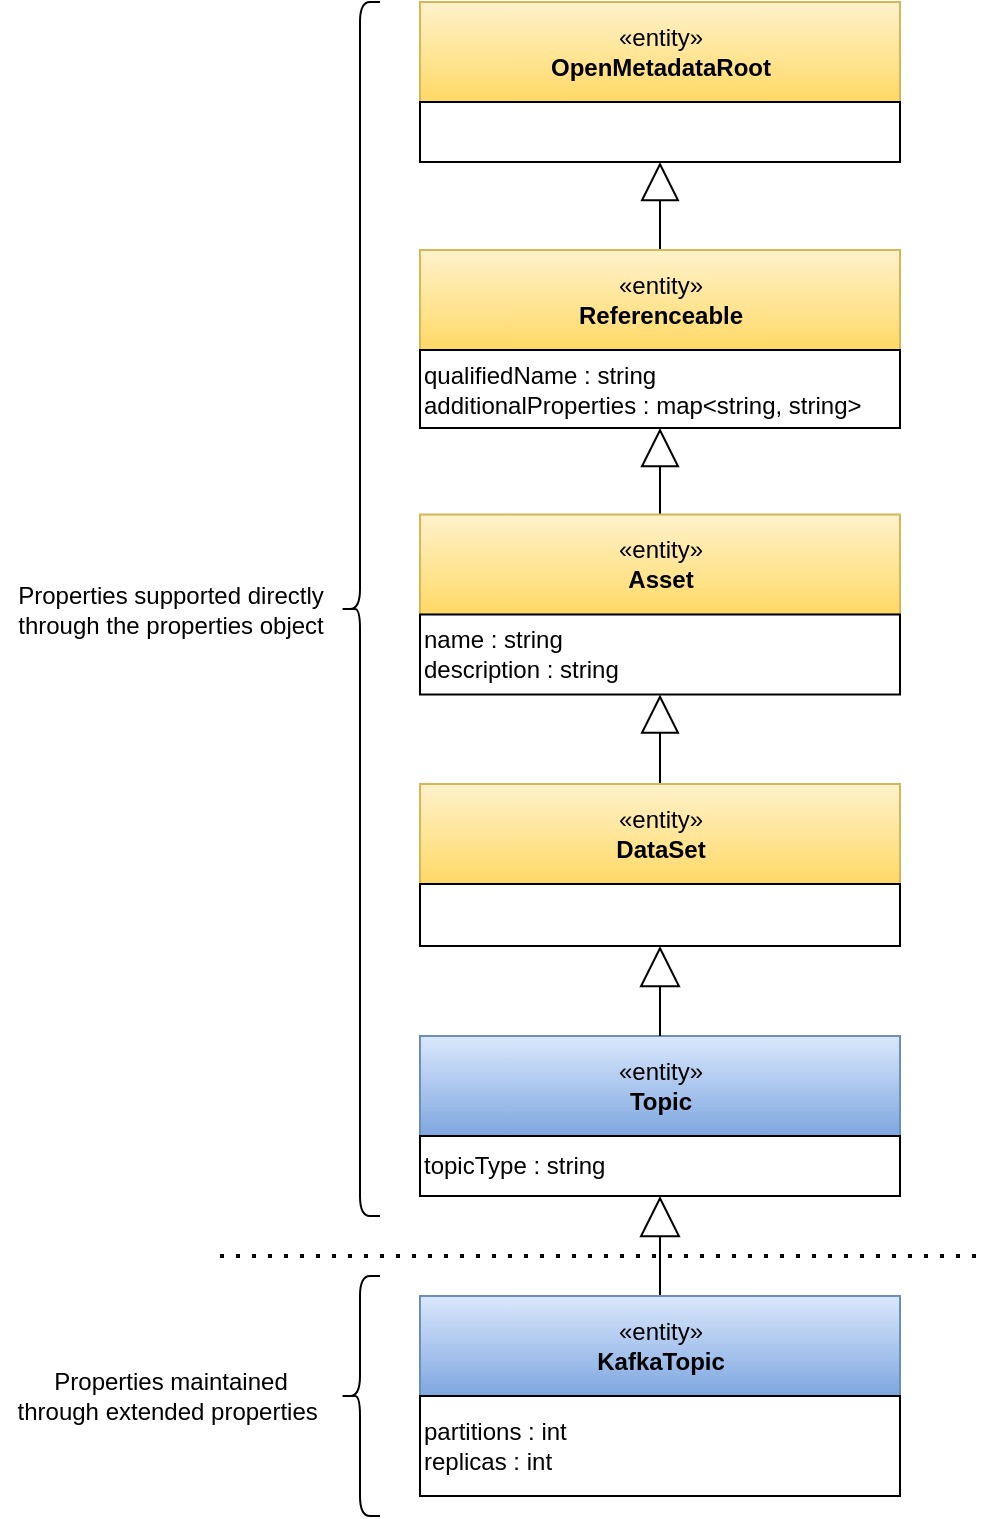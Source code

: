<mxfile version="15.2.7" type="device"><diagram id="GG5_nNqYO6-7ISTeHCT9" name="type-hierarchy"><mxGraphModel dx="932" dy="1434" grid="1" gridSize="10" guides="1" tooltips="1" connect="1" arrows="1" fold="1" page="1" pageScale="1" pageWidth="1169" pageHeight="827" math="0" shadow="0"><root><mxCell id="0"/><mxCell id="1" parent="0"/><mxCell id="uauQ0pGvs7yXlN34AFX_-12" value="«entity»&lt;br&gt;&lt;b&gt;Topic&lt;/b&gt;" style="html=1;strokeColor=#6c8ebf;align=center;fillColor=#dae8fc;gradientColor=#7ea6e0;" vertex="1" parent="1"><mxGeometry x="600" y="230" width="240" height="50" as="geometry"/></mxCell><mxCell id="uauQ0pGvs7yXlN34AFX_-13" value="topicType : string" style="rounded=0;whiteSpace=wrap;html=1;strokeColor=#000000;gradientColor=#ffffff;align=left;" vertex="1" parent="1"><mxGeometry x="600" y="280" width="240" height="30" as="geometry"/></mxCell><mxCell id="uauQ0pGvs7yXlN34AFX_-28" style="edgeStyle=orthogonalEdgeStyle;rounded=0;orthogonalLoop=1;jettySize=auto;html=1;entryX=0.5;entryY=1;entryDx=0;entryDy=0;endArrow=block;endFill=0;endSize=18;" edge="1" parent="1" source="uauQ0pGvs7yXlN34AFX_-29" target="uauQ0pGvs7yXlN34AFX_-13"><mxGeometry relative="1" as="geometry"/></mxCell><mxCell id="uauQ0pGvs7yXlN34AFX_-29" value="«entity»&lt;br&gt;&lt;b&gt;KafkaTopic&lt;/b&gt;" style="html=1;strokeColor=#6c8ebf;align=center;fillColor=#dae8fc;gradientColor=#7ea6e0;" vertex="1" parent="1"><mxGeometry x="600" y="360" width="240" height="50" as="geometry"/></mxCell><mxCell id="uauQ0pGvs7yXlN34AFX_-30" value="partitions : int&lt;br&gt;replicas : int" style="rounded=0;whiteSpace=wrap;html=1;strokeColor=#000000;gradientColor=#ffffff;align=left;" vertex="1" parent="1"><mxGeometry x="600" y="410" width="240" height="50" as="geometry"/></mxCell><mxCell id="uauQ0pGvs7yXlN34AFX_-41" style="edgeStyle=orthogonalEdgeStyle;rounded=0;orthogonalLoop=1;jettySize=auto;html=1;exitX=0.5;exitY=0;exitDx=0;exitDy=0;entryX=0.5;entryY=1;entryDx=0;entryDy=0;endArrow=block;endFill=0;endSize=17;" edge="1" parent="1" source="uauQ0pGvs7yXlN34AFX_-42" target="uauQ0pGvs7yXlN34AFX_-54"><mxGeometry relative="1" as="geometry"/></mxCell><mxCell id="uauQ0pGvs7yXlN34AFX_-42" value="«entity»&lt;br&gt;&lt;b&gt;Referenceable&lt;/b&gt;" style="html=1;strokeColor=#d6b656;align=center;fillColor=#fff2cc;gradientColor=#ffd966;" vertex="1" parent="1"><mxGeometry x="600" y="-163" width="240" height="50" as="geometry"/></mxCell><mxCell id="uauQ0pGvs7yXlN34AFX_-43" value="qualifiedName : string&lt;br&gt;additionalProperties : map&amp;lt;string, string&amp;gt;&lt;br&gt;&lt;div style=&quot;text-align: left&quot;&gt;&lt;/div&gt;" style="rounded=0;whiteSpace=wrap;html=1;strokeColor=#000000;gradientColor=#ffffff;align=left;" vertex="1" parent="1"><mxGeometry x="600" y="-113" width="240" height="39" as="geometry"/></mxCell><mxCell id="uauQ0pGvs7yXlN34AFX_-44" style="edgeStyle=orthogonalEdgeStyle;rounded=0;orthogonalLoop=1;jettySize=auto;html=1;endArrow=block;endFill=0;endSize=17;" edge="1" parent="1" source="uauQ0pGvs7yXlN34AFX_-45" target="uauQ0pGvs7yXlN34AFX_-43"><mxGeometry relative="1" as="geometry"/></mxCell><mxCell id="uauQ0pGvs7yXlN34AFX_-45" value="«entity»&lt;br&gt;&lt;b&gt;Asset&lt;/b&gt;" style="html=1;strokeColor=#d6b656;align=center;fillColor=#fff2cc;gradientColor=#ffd966;" vertex="1" parent="1"><mxGeometry x="600" y="-30.75" width="240" height="50" as="geometry"/></mxCell><mxCell id="uauQ0pGvs7yXlN34AFX_-46" value="name : string&lt;br&gt;description : string&lt;br&gt;&lt;div style=&quot;text-align: left&quot;&gt;&lt;/div&gt;" style="rounded=0;whiteSpace=wrap;html=1;strokeColor=#000000;gradientColor=#ffffff;align=left;" vertex="1" parent="1"><mxGeometry x="600" y="19.25" width="240" height="40" as="geometry"/></mxCell><mxCell id="uauQ0pGvs7yXlN34AFX_-50" style="edgeStyle=orthogonalEdgeStyle;rounded=0;orthogonalLoop=1;jettySize=auto;html=1;exitX=0.5;exitY=0;exitDx=0;exitDy=0;endArrow=block;endFill=0;endSize=17;entryX=0.5;entryY=1;entryDx=0;entryDy=0;" edge="1" parent="1" source="uauQ0pGvs7yXlN34AFX_-51" target="uauQ0pGvs7yXlN34AFX_-46"><mxGeometry relative="1" as="geometry"><mxPoint x="589.5" y="90.0" as="targetPoint"/></mxGeometry></mxCell><mxCell id="uauQ0pGvs7yXlN34AFX_-51" value="«entity»&lt;br&gt;&lt;b&gt;DataSet&lt;/b&gt;" style="html=1;strokeColor=#d6b656;align=center;fillColor=#fff2cc;gradientColor=#ffd966;" vertex="1" parent="1"><mxGeometry x="600" y="104" width="240" height="50" as="geometry"/></mxCell><mxCell id="uauQ0pGvs7yXlN34AFX_-52" value="" style="rounded=0;whiteSpace=wrap;html=1;strokeColor=#000000;gradientColor=#ffffff;align=center;" vertex="1" parent="1"><mxGeometry x="600" y="154" width="240" height="31" as="geometry"/></mxCell><mxCell id="uauQ0pGvs7yXlN34AFX_-53" value="«entity»&lt;br&gt;&lt;b&gt;OpenMetadataRoot&lt;/b&gt;" style="html=1;strokeColor=#d6b656;align=center;fillColor=#fff2cc;gradientColor=#ffd966;" vertex="1" parent="1"><mxGeometry x="600" y="-287" width="240" height="50" as="geometry"/></mxCell><mxCell id="uauQ0pGvs7yXlN34AFX_-54" value="&lt;br&gt;&lt;div style=&quot;text-align: left&quot;&gt;&lt;/div&gt;" style="rounded=0;whiteSpace=wrap;html=1;strokeColor=#000000;gradientColor=#ffffff;align=left;" vertex="1" parent="1"><mxGeometry x="600" y="-237" width="240" height="30" as="geometry"/></mxCell><mxCell id="uauQ0pGvs7yXlN34AFX_-57" style="edgeStyle=orthogonalEdgeStyle;rounded=0;orthogonalLoop=1;jettySize=auto;html=1;entryX=0.5;entryY=1;entryDx=0;entryDy=0;endArrow=block;endFill=0;endSize=18;" edge="1" parent="1" source="uauQ0pGvs7yXlN34AFX_-12" target="uauQ0pGvs7yXlN34AFX_-52"><mxGeometry relative="1" as="geometry"><mxPoint x="730" y="399" as="sourcePoint"/><mxPoint x="730.5" y="334" as="targetPoint"/></mxGeometry></mxCell><mxCell id="uauQ0pGvs7yXlN34AFX_-58" value="" style="endArrow=none;dashed=1;html=1;dashPattern=1 3;strokeWidth=2;" edge="1" parent="1"><mxGeometry width="50" height="50" relative="1" as="geometry"><mxPoint x="500" y="340" as="sourcePoint"/><mxPoint x="880" y="340" as="targetPoint"/></mxGeometry></mxCell><mxCell id="uauQ0pGvs7yXlN34AFX_-59" value="" style="shape=curlyBracket;whiteSpace=wrap;html=1;rounded=1;" vertex="1" parent="1"><mxGeometry x="560" y="-287" width="20" height="607" as="geometry"/></mxCell><mxCell id="uauQ0pGvs7yXlN34AFX_-60" value="" style="shape=curlyBracket;whiteSpace=wrap;html=1;rounded=1;" vertex="1" parent="1"><mxGeometry x="560" y="350" width="20" height="120" as="geometry"/></mxCell><mxCell id="uauQ0pGvs7yXlN34AFX_-61" value="Properties maintained &lt;br&gt;through extended properties&amp;nbsp;" style="text;html=1;align=center;verticalAlign=middle;resizable=0;points=[];autosize=1;strokeColor=none;fillColor=none;" vertex="1" parent="1"><mxGeometry x="390" y="395" width="170" height="30" as="geometry"/></mxCell><mxCell id="uauQ0pGvs7yXlN34AFX_-62" value="Properties supported directly&lt;br&gt;through the properties object" style="text;html=1;align=center;verticalAlign=middle;resizable=0;points=[];autosize=1;strokeColor=none;fillColor=none;" vertex="1" parent="1"><mxGeometry x="390" y="1.5" width="170" height="30" as="geometry"/></mxCell></root></mxGraphModel></diagram></mxfile>